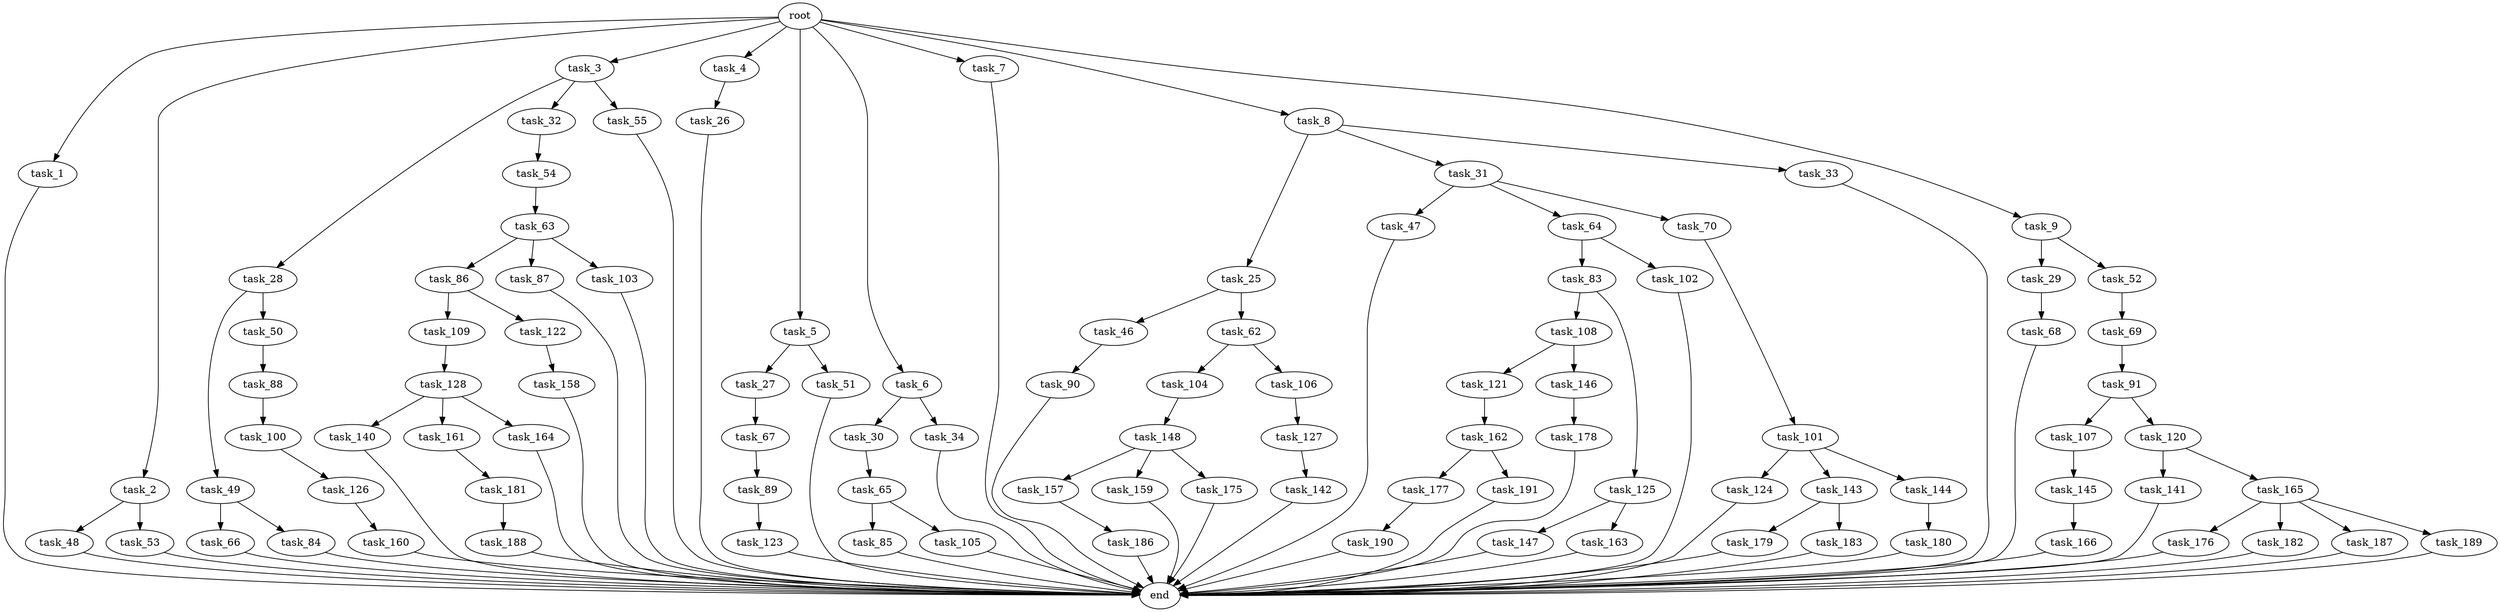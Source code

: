 digraph G {
  root [size="0.000000"];
  task_1 [size="1.024000"];
  task_2 [size="1.024000"];
  task_3 [size="1.024000"];
  task_4 [size="1.024000"];
  task_5 [size="1.024000"];
  task_6 [size="1.024000"];
  task_7 [size="1.024000"];
  task_8 [size="1.024000"];
  task_9 [size="1.024000"];
  task_25 [size="137438953.472000"];
  task_26 [size="77309411.328000"];
  task_27 [size="858993459.200000"];
  task_28 [size="34359738.368000"];
  task_29 [size="34359738.368000"];
  task_30 [size="34359738.368000"];
  task_31 [size="137438953.472000"];
  task_32 [size="34359738.368000"];
  task_33 [size="137438953.472000"];
  task_34 [size="34359738.368000"];
  task_46 [size="214748364.800000"];
  task_47 [size="858993459.200000"];
  task_48 [size="34359738.368000"];
  task_49 [size="137438953.472000"];
  task_50 [size="137438953.472000"];
  task_51 [size="858993459.200000"];
  task_52 [size="34359738.368000"];
  task_53 [size="34359738.368000"];
  task_54 [size="34359738.368000"];
  task_55 [size="34359738.368000"];
  task_62 [size="214748364.800000"];
  task_63 [size="695784701.952000"];
  task_64 [size="858993459.200000"];
  task_65 [size="420906795.008000"];
  task_66 [size="695784701.952000"];
  task_67 [size="549755813.888000"];
  task_68 [size="309237645.312000"];
  task_69 [size="858993459.200000"];
  task_70 [size="858993459.200000"];
  task_83 [size="549755813.888000"];
  task_84 [size="695784701.952000"];
  task_85 [size="858993459.200000"];
  task_86 [size="549755813.888000"];
  task_87 [size="549755813.888000"];
  task_88 [size="77309411.328000"];
  task_89 [size="34359738.368000"];
  task_90 [size="309237645.312000"];
  task_91 [size="34359738.368000"];
  task_100 [size="309237645.312000"];
  task_101 [size="695784701.952000"];
  task_102 [size="549755813.888000"];
  task_103 [size="549755813.888000"];
  task_104 [size="77309411.328000"];
  task_105 [size="858993459.200000"];
  task_106 [size="77309411.328000"];
  task_107 [size="695784701.952000"];
  task_108 [size="214748364.800000"];
  task_109 [size="858993459.200000"];
  task_120 [size="695784701.952000"];
  task_121 [size="858993459.200000"];
  task_122 [size="858993459.200000"];
  task_123 [size="34359738.368000"];
  task_124 [size="34359738.368000"];
  task_125 [size="214748364.800000"];
  task_126 [size="77309411.328000"];
  task_127 [size="549755813.888000"];
  task_128 [size="309237645.312000"];
  task_140 [size="549755813.888000"];
  task_141 [size="420906795.008000"];
  task_142 [size="137438953.472000"];
  task_143 [size="34359738.368000"];
  task_144 [size="34359738.368000"];
  task_145 [size="420906795.008000"];
  task_146 [size="858993459.200000"];
  task_147 [size="309237645.312000"];
  task_148 [size="420906795.008000"];
  task_157 [size="34359738.368000"];
  task_158 [size="214748364.800000"];
  task_159 [size="34359738.368000"];
  task_160 [size="420906795.008000"];
  task_161 [size="549755813.888000"];
  task_162 [size="137438953.472000"];
  task_163 [size="309237645.312000"];
  task_164 [size="549755813.888000"];
  task_165 [size="420906795.008000"];
  task_166 [size="420906795.008000"];
  task_175 [size="34359738.368000"];
  task_176 [size="695784701.952000"];
  task_177 [size="549755813.888000"];
  task_178 [size="858993459.200000"];
  task_179 [size="309237645.312000"];
  task_180 [size="214748364.800000"];
  task_181 [size="549755813.888000"];
  task_182 [size="695784701.952000"];
  task_183 [size="309237645.312000"];
  task_186 [size="309237645.312000"];
  task_187 [size="695784701.952000"];
  task_188 [size="858993459.200000"];
  task_189 [size="695784701.952000"];
  task_190 [size="34359738.368000"];
  task_191 [size="549755813.888000"];
  end [size="0.000000"];

  root -> task_1 [size="1.000000"];
  root -> task_2 [size="1.000000"];
  root -> task_3 [size="1.000000"];
  root -> task_4 [size="1.000000"];
  root -> task_5 [size="1.000000"];
  root -> task_6 [size="1.000000"];
  root -> task_7 [size="1.000000"];
  root -> task_8 [size="1.000000"];
  root -> task_9 [size="1.000000"];
  task_1 -> end [size="1.000000"];
  task_2 -> task_48 [size="33554432.000000"];
  task_2 -> task_53 [size="33554432.000000"];
  task_3 -> task_28 [size="33554432.000000"];
  task_3 -> task_32 [size="33554432.000000"];
  task_3 -> task_55 [size="33554432.000000"];
  task_4 -> task_26 [size="75497472.000000"];
  task_5 -> task_27 [size="838860800.000000"];
  task_5 -> task_51 [size="838860800.000000"];
  task_6 -> task_30 [size="33554432.000000"];
  task_6 -> task_34 [size="33554432.000000"];
  task_7 -> end [size="1.000000"];
  task_8 -> task_25 [size="134217728.000000"];
  task_8 -> task_31 [size="134217728.000000"];
  task_8 -> task_33 [size="134217728.000000"];
  task_9 -> task_29 [size="33554432.000000"];
  task_9 -> task_52 [size="33554432.000000"];
  task_25 -> task_46 [size="209715200.000000"];
  task_25 -> task_62 [size="209715200.000000"];
  task_26 -> end [size="1.000000"];
  task_27 -> task_67 [size="536870912.000000"];
  task_28 -> task_49 [size="134217728.000000"];
  task_28 -> task_50 [size="134217728.000000"];
  task_29 -> task_68 [size="301989888.000000"];
  task_30 -> task_65 [size="411041792.000000"];
  task_31 -> task_47 [size="838860800.000000"];
  task_31 -> task_64 [size="838860800.000000"];
  task_31 -> task_70 [size="838860800.000000"];
  task_32 -> task_54 [size="33554432.000000"];
  task_33 -> end [size="1.000000"];
  task_34 -> end [size="1.000000"];
  task_46 -> task_90 [size="301989888.000000"];
  task_47 -> end [size="1.000000"];
  task_48 -> end [size="1.000000"];
  task_49 -> task_66 [size="679477248.000000"];
  task_49 -> task_84 [size="679477248.000000"];
  task_50 -> task_88 [size="75497472.000000"];
  task_51 -> end [size="1.000000"];
  task_52 -> task_69 [size="838860800.000000"];
  task_53 -> end [size="1.000000"];
  task_54 -> task_63 [size="679477248.000000"];
  task_55 -> end [size="1.000000"];
  task_62 -> task_104 [size="75497472.000000"];
  task_62 -> task_106 [size="75497472.000000"];
  task_63 -> task_86 [size="536870912.000000"];
  task_63 -> task_87 [size="536870912.000000"];
  task_63 -> task_103 [size="536870912.000000"];
  task_64 -> task_83 [size="536870912.000000"];
  task_64 -> task_102 [size="536870912.000000"];
  task_65 -> task_85 [size="838860800.000000"];
  task_65 -> task_105 [size="838860800.000000"];
  task_66 -> end [size="1.000000"];
  task_67 -> task_89 [size="33554432.000000"];
  task_68 -> end [size="1.000000"];
  task_69 -> task_91 [size="33554432.000000"];
  task_70 -> task_101 [size="679477248.000000"];
  task_83 -> task_108 [size="209715200.000000"];
  task_83 -> task_125 [size="209715200.000000"];
  task_84 -> end [size="1.000000"];
  task_85 -> end [size="1.000000"];
  task_86 -> task_109 [size="838860800.000000"];
  task_86 -> task_122 [size="838860800.000000"];
  task_87 -> end [size="1.000000"];
  task_88 -> task_100 [size="301989888.000000"];
  task_89 -> task_123 [size="33554432.000000"];
  task_90 -> end [size="1.000000"];
  task_91 -> task_107 [size="679477248.000000"];
  task_91 -> task_120 [size="679477248.000000"];
  task_100 -> task_126 [size="75497472.000000"];
  task_101 -> task_124 [size="33554432.000000"];
  task_101 -> task_143 [size="33554432.000000"];
  task_101 -> task_144 [size="33554432.000000"];
  task_102 -> end [size="1.000000"];
  task_103 -> end [size="1.000000"];
  task_104 -> task_148 [size="411041792.000000"];
  task_105 -> end [size="1.000000"];
  task_106 -> task_127 [size="536870912.000000"];
  task_107 -> task_145 [size="411041792.000000"];
  task_108 -> task_121 [size="838860800.000000"];
  task_108 -> task_146 [size="838860800.000000"];
  task_109 -> task_128 [size="301989888.000000"];
  task_120 -> task_141 [size="411041792.000000"];
  task_120 -> task_165 [size="411041792.000000"];
  task_121 -> task_162 [size="134217728.000000"];
  task_122 -> task_158 [size="209715200.000000"];
  task_123 -> end [size="1.000000"];
  task_124 -> end [size="1.000000"];
  task_125 -> task_147 [size="301989888.000000"];
  task_125 -> task_163 [size="301989888.000000"];
  task_126 -> task_160 [size="411041792.000000"];
  task_127 -> task_142 [size="134217728.000000"];
  task_128 -> task_140 [size="536870912.000000"];
  task_128 -> task_161 [size="536870912.000000"];
  task_128 -> task_164 [size="536870912.000000"];
  task_140 -> end [size="1.000000"];
  task_141 -> end [size="1.000000"];
  task_142 -> end [size="1.000000"];
  task_143 -> task_179 [size="301989888.000000"];
  task_143 -> task_183 [size="301989888.000000"];
  task_144 -> task_180 [size="209715200.000000"];
  task_145 -> task_166 [size="411041792.000000"];
  task_146 -> task_178 [size="838860800.000000"];
  task_147 -> end [size="1.000000"];
  task_148 -> task_157 [size="33554432.000000"];
  task_148 -> task_159 [size="33554432.000000"];
  task_148 -> task_175 [size="33554432.000000"];
  task_157 -> task_186 [size="301989888.000000"];
  task_158 -> end [size="1.000000"];
  task_159 -> end [size="1.000000"];
  task_160 -> end [size="1.000000"];
  task_161 -> task_181 [size="536870912.000000"];
  task_162 -> task_177 [size="536870912.000000"];
  task_162 -> task_191 [size="536870912.000000"];
  task_163 -> end [size="1.000000"];
  task_164 -> end [size="1.000000"];
  task_165 -> task_176 [size="679477248.000000"];
  task_165 -> task_182 [size="679477248.000000"];
  task_165 -> task_187 [size="679477248.000000"];
  task_165 -> task_189 [size="679477248.000000"];
  task_166 -> end [size="1.000000"];
  task_175 -> end [size="1.000000"];
  task_176 -> end [size="1.000000"];
  task_177 -> task_190 [size="33554432.000000"];
  task_178 -> end [size="1.000000"];
  task_179 -> end [size="1.000000"];
  task_180 -> end [size="1.000000"];
  task_181 -> task_188 [size="838860800.000000"];
  task_182 -> end [size="1.000000"];
  task_183 -> end [size="1.000000"];
  task_186 -> end [size="1.000000"];
  task_187 -> end [size="1.000000"];
  task_188 -> end [size="1.000000"];
  task_189 -> end [size="1.000000"];
  task_190 -> end [size="1.000000"];
  task_191 -> end [size="1.000000"];
}
